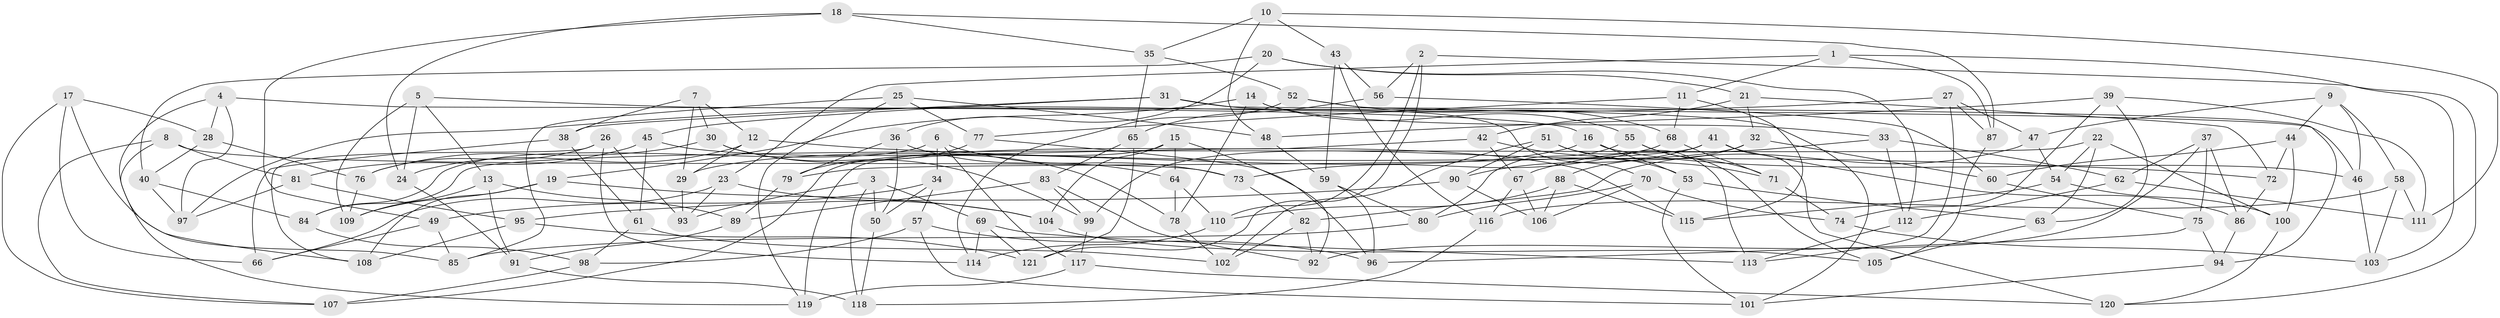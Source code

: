 // coarse degree distribution, {6: 0.4605263157894737, 5: 0.13157894736842105, 4: 0.3815789473684211, 3: 0.02631578947368421}
// Generated by graph-tools (version 1.1) at 2025/52/02/27/25 19:52:33]
// undirected, 121 vertices, 242 edges
graph export_dot {
graph [start="1"]
  node [color=gray90,style=filled];
  1;
  2;
  3;
  4;
  5;
  6;
  7;
  8;
  9;
  10;
  11;
  12;
  13;
  14;
  15;
  16;
  17;
  18;
  19;
  20;
  21;
  22;
  23;
  24;
  25;
  26;
  27;
  28;
  29;
  30;
  31;
  32;
  33;
  34;
  35;
  36;
  37;
  38;
  39;
  40;
  41;
  42;
  43;
  44;
  45;
  46;
  47;
  48;
  49;
  50;
  51;
  52;
  53;
  54;
  55;
  56;
  57;
  58;
  59;
  60;
  61;
  62;
  63;
  64;
  65;
  66;
  67;
  68;
  69;
  70;
  71;
  72;
  73;
  74;
  75;
  76;
  77;
  78;
  79;
  80;
  81;
  82;
  83;
  84;
  85;
  86;
  87;
  88;
  89;
  90;
  91;
  92;
  93;
  94;
  95;
  96;
  97;
  98;
  99;
  100;
  101;
  102;
  103;
  104;
  105;
  106;
  107;
  108;
  109;
  110;
  111;
  112;
  113;
  114;
  115;
  116;
  117;
  118;
  119;
  120;
  121;
  1 -- 87;
  1 -- 23;
  1 -- 11;
  1 -- 103;
  2 -- 120;
  2 -- 121;
  2 -- 110;
  2 -- 56;
  3 -- 50;
  3 -- 118;
  3 -- 69;
  3 -- 93;
  4 -- 28;
  4 -- 97;
  4 -- 46;
  4 -- 108;
  5 -- 13;
  5 -- 109;
  5 -- 16;
  5 -- 24;
  6 -- 73;
  6 -- 34;
  6 -- 84;
  6 -- 117;
  7 -- 30;
  7 -- 12;
  7 -- 29;
  7 -- 38;
  8 -- 81;
  8 -- 119;
  8 -- 107;
  8 -- 73;
  9 -- 46;
  9 -- 58;
  9 -- 44;
  9 -- 47;
  10 -- 111;
  10 -- 43;
  10 -- 35;
  10 -- 48;
  11 -- 115;
  11 -- 77;
  11 -- 68;
  12 -- 24;
  12 -- 29;
  12 -- 72;
  13 -- 91;
  13 -- 89;
  13 -- 109;
  14 -- 78;
  14 -- 55;
  14 -- 33;
  14 -- 19;
  15 -- 64;
  15 -- 104;
  15 -- 107;
  15 -- 92;
  16 -- 53;
  16 -- 46;
  16 -- 29;
  17 -- 107;
  17 -- 66;
  17 -- 85;
  17 -- 28;
  18 -- 35;
  18 -- 87;
  18 -- 49;
  18 -- 24;
  19 -- 104;
  19 -- 109;
  19 -- 108;
  20 -- 21;
  20 -- 112;
  20 -- 40;
  20 -- 36;
  21 -- 42;
  21 -- 72;
  21 -- 32;
  22 -- 84;
  22 -- 100;
  22 -- 54;
  22 -- 63;
  23 -- 93;
  23 -- 104;
  23 -- 66;
  24 -- 91;
  25 -- 119;
  25 -- 48;
  25 -- 85;
  25 -- 77;
  26 -- 108;
  26 -- 93;
  26 -- 76;
  26 -- 114;
  27 -- 47;
  27 -- 87;
  27 -- 113;
  27 -- 97;
  28 -- 40;
  28 -- 76;
  29 -- 93;
  30 -- 76;
  30 -- 78;
  30 -- 99;
  31 -- 94;
  31 -- 70;
  31 -- 38;
  31 -- 45;
  32 -- 60;
  32 -- 88;
  32 -- 99;
  33 -- 67;
  33 -- 62;
  33 -- 112;
  34 -- 57;
  34 -- 49;
  34 -- 50;
  35 -- 65;
  35 -- 52;
  36 -- 64;
  36 -- 79;
  36 -- 50;
  37 -- 86;
  37 -- 92;
  37 -- 75;
  37 -- 62;
  38 -- 66;
  38 -- 61;
  39 -- 111;
  39 -- 48;
  39 -- 74;
  39 -- 63;
  40 -- 97;
  40 -- 84;
  41 -- 86;
  41 -- 120;
  41 -- 79;
  41 -- 90;
  42 -- 67;
  42 -- 119;
  42 -- 53;
  43 -- 56;
  43 -- 116;
  43 -- 59;
  44 -- 72;
  44 -- 60;
  44 -- 100;
  45 -- 115;
  45 -- 81;
  45 -- 61;
  46 -- 103;
  47 -- 54;
  47 -- 82;
  48 -- 59;
  49 -- 66;
  49 -- 85;
  50 -- 118;
  51 -- 90;
  51 -- 113;
  51 -- 102;
  51 -- 71;
  52 -- 114;
  52 -- 101;
  52 -- 68;
  53 -- 101;
  53 -- 63;
  54 -- 115;
  54 -- 100;
  55 -- 105;
  55 -- 80;
  55 -- 71;
  56 -- 65;
  56 -- 60;
  57 -- 101;
  57 -- 98;
  57 -- 96;
  58 -- 116;
  58 -- 111;
  58 -- 103;
  59 -- 80;
  59 -- 96;
  60 -- 75;
  61 -- 98;
  61 -- 102;
  62 -- 112;
  62 -- 111;
  63 -- 105;
  64 -- 78;
  64 -- 110;
  65 -- 121;
  65 -- 83;
  67 -- 106;
  67 -- 116;
  68 -- 71;
  68 -- 73;
  69 -- 121;
  69 -- 114;
  69 -- 113;
  70 -- 106;
  70 -- 80;
  70 -- 74;
  71 -- 74;
  72 -- 86;
  73 -- 82;
  74 -- 103;
  75 -- 94;
  75 -- 96;
  76 -- 109;
  77 -- 96;
  77 -- 79;
  78 -- 102;
  79 -- 89;
  80 -- 85;
  81 -- 95;
  81 -- 97;
  82 -- 92;
  82 -- 102;
  83 -- 89;
  83 -- 99;
  83 -- 92;
  84 -- 98;
  86 -- 94;
  87 -- 105;
  88 -- 115;
  88 -- 110;
  88 -- 106;
  89 -- 91;
  90 -- 95;
  90 -- 106;
  91 -- 118;
  94 -- 101;
  95 -- 108;
  95 -- 121;
  98 -- 107;
  99 -- 117;
  100 -- 120;
  104 -- 105;
  110 -- 114;
  112 -- 113;
  116 -- 118;
  117 -- 120;
  117 -- 119;
}
